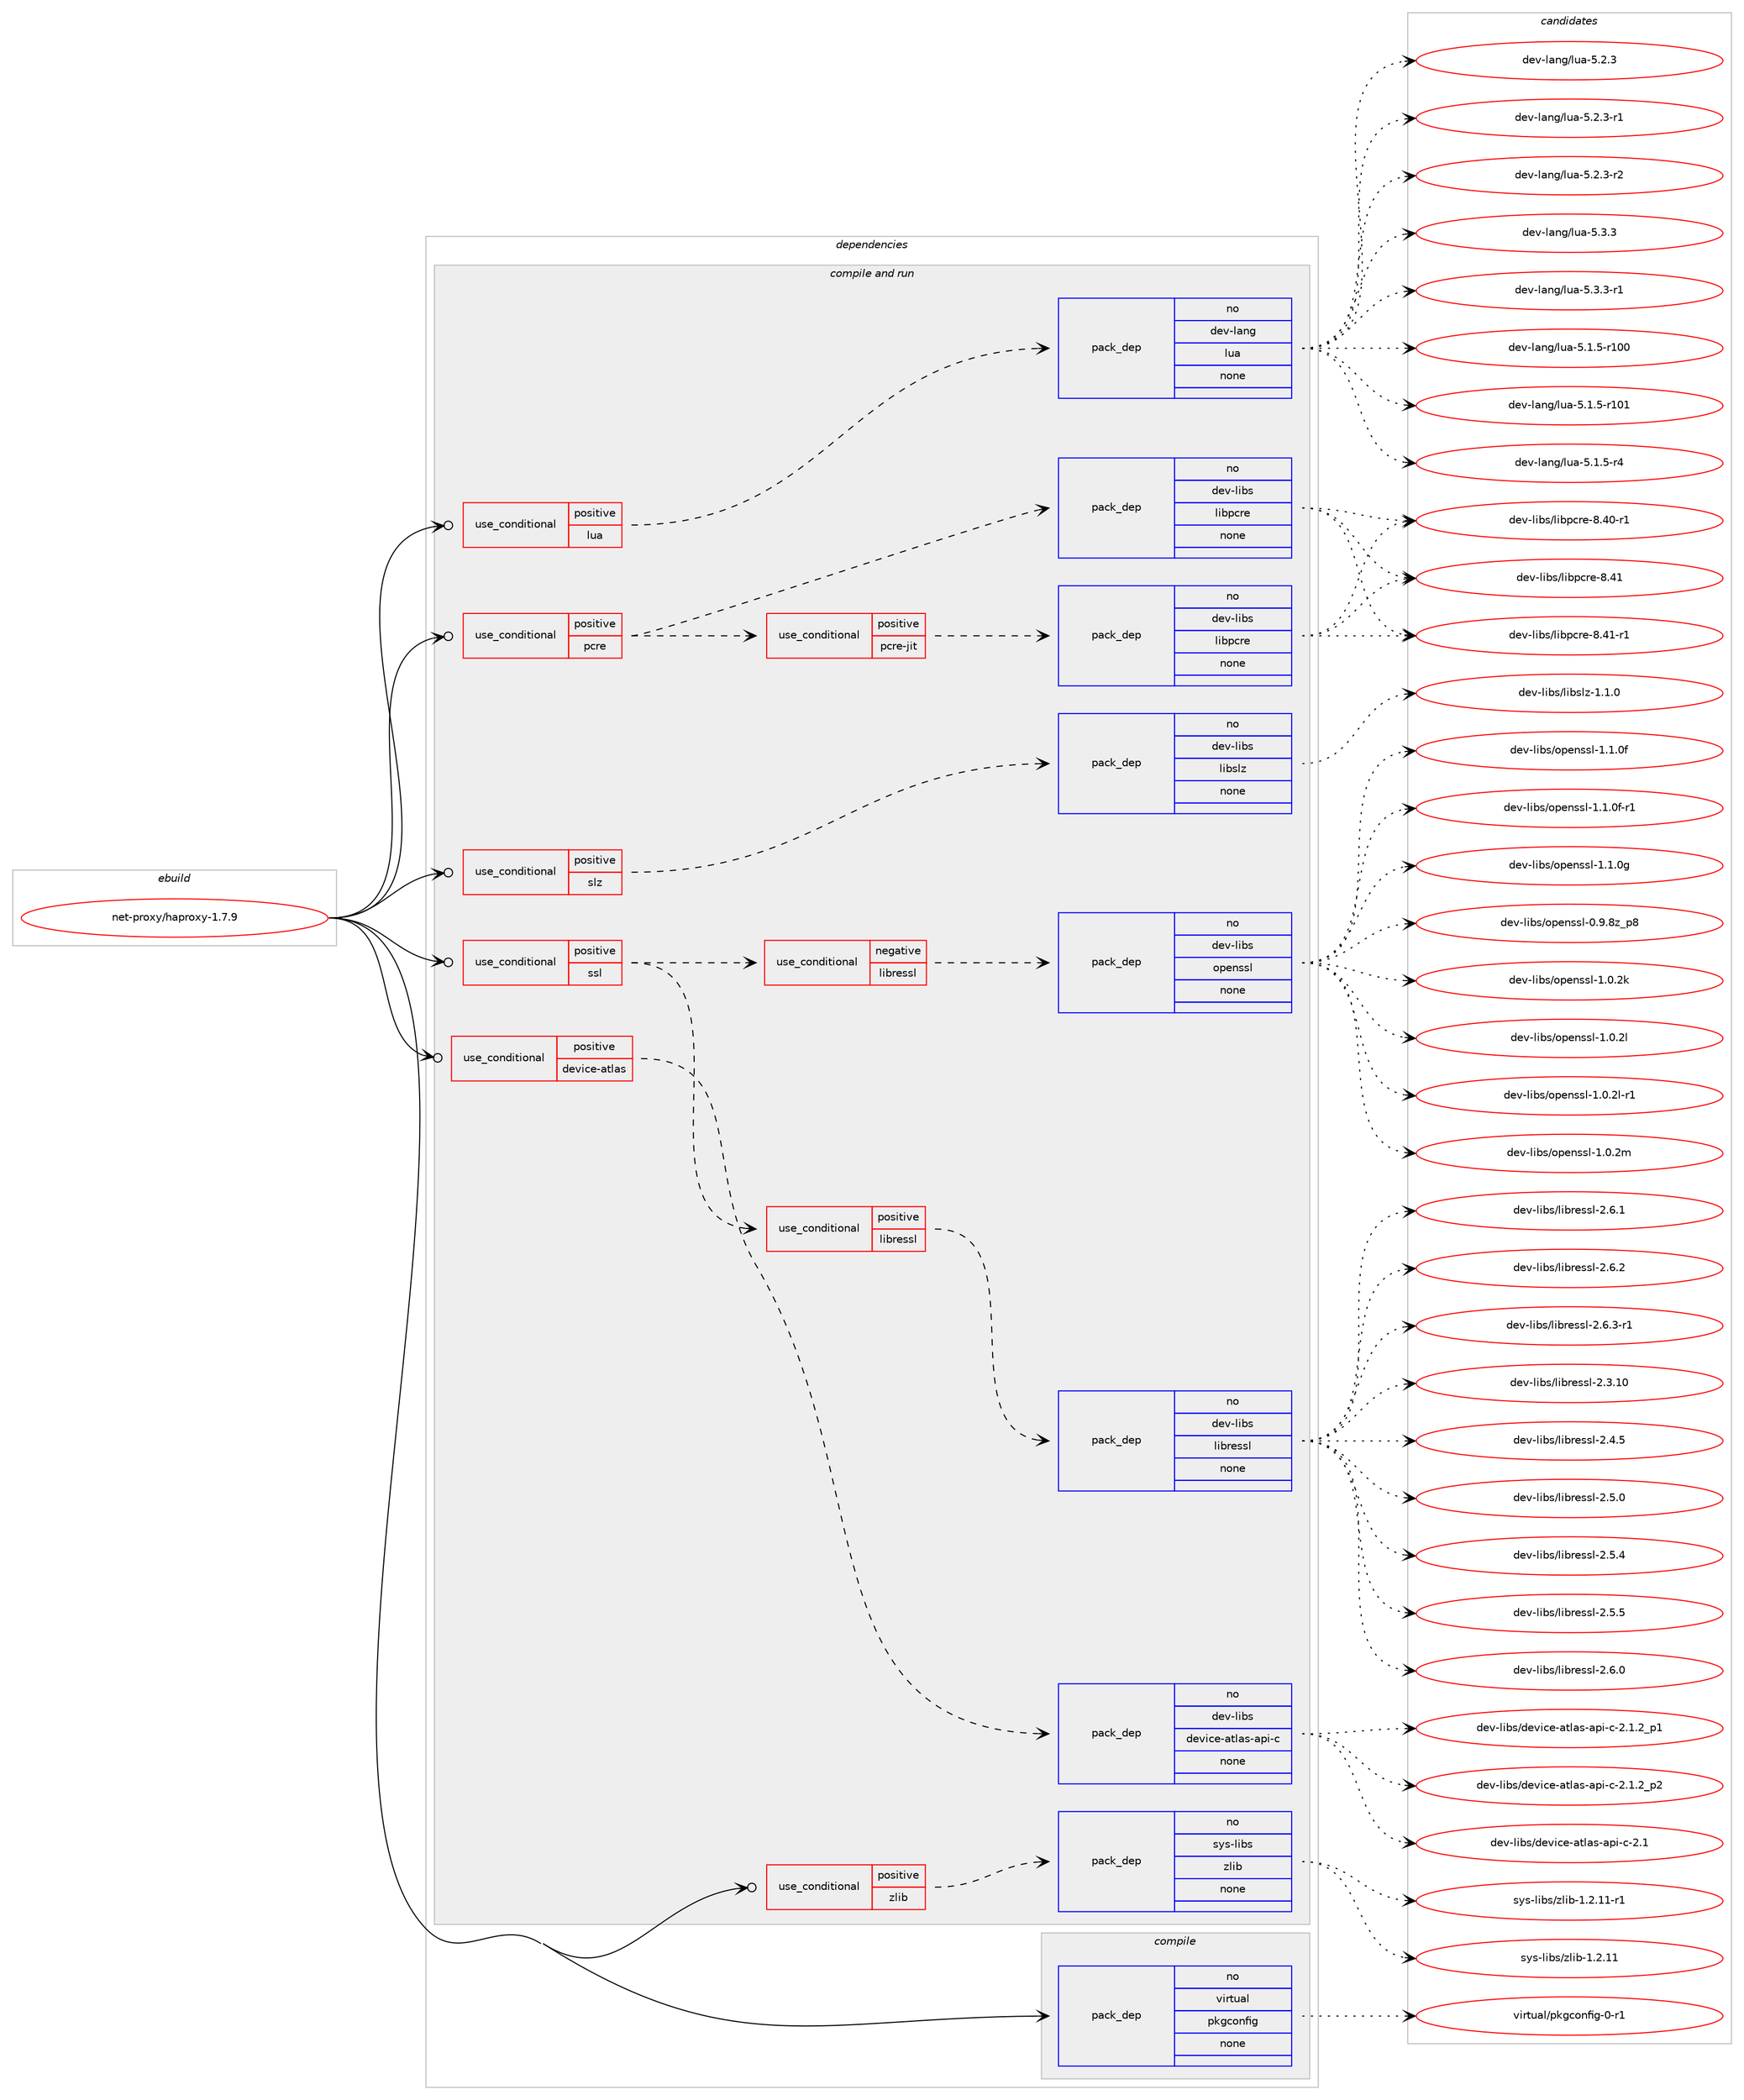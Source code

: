 digraph prolog {

# *************
# Graph options
# *************

newrank=true;
concentrate=true;
compound=true;
graph [rankdir=LR,fontname=Helvetica,fontsize=10,ranksep=1.5];#, ranksep=2.5, nodesep=0.2];
edge  [arrowhead=vee];
node  [fontname=Helvetica,fontsize=10];

# **********
# The ebuild
# **********

subgraph cluster_leftcol {
color=gray;
rank=same;
label=<<i>ebuild</i>>;
id [label="net-proxy/haproxy-1.7.9", color=red, width=4, href="../net-proxy/haproxy-1.7.9.svg"];
}

# ****************
# The dependencies
# ****************

subgraph cluster_midcol {
color=gray;
label=<<i>dependencies</i>>;
subgraph cluster_compile {
fillcolor="#eeeeee";
style=filled;
label=<<i>compile</i>>;
subgraph pack321102 {
dependency436449 [label=<<TABLE BORDER="0" CELLBORDER="1" CELLSPACING="0" CELLPADDING="4" WIDTH="220"><TR><TD ROWSPAN="6" CELLPADDING="30">pack_dep</TD></TR><TR><TD WIDTH="110">no</TD></TR><TR><TD>virtual</TD></TR><TR><TD>pkgconfig</TD></TR><TR><TD>none</TD></TR><TR><TD></TD></TR></TABLE>>, shape=none, color=blue];
}
id:e -> dependency436449:w [weight=20,style="solid",arrowhead="vee"];
}
subgraph cluster_compileandrun {
fillcolor="#eeeeee";
style=filled;
label=<<i>compile and run</i>>;
subgraph cond107807 {
dependency436450 [label=<<TABLE BORDER="0" CELLBORDER="1" CELLSPACING="0" CELLPADDING="4"><TR><TD ROWSPAN="3" CELLPADDING="10">use_conditional</TD></TR><TR><TD>positive</TD></TR><TR><TD>device-atlas</TD></TR></TABLE>>, shape=none, color=red];
subgraph pack321103 {
dependency436451 [label=<<TABLE BORDER="0" CELLBORDER="1" CELLSPACING="0" CELLPADDING="4" WIDTH="220"><TR><TD ROWSPAN="6" CELLPADDING="30">pack_dep</TD></TR><TR><TD WIDTH="110">no</TD></TR><TR><TD>dev-libs</TD></TR><TR><TD>device-atlas-api-c</TD></TR><TR><TD>none</TD></TR><TR><TD></TD></TR></TABLE>>, shape=none, color=blue];
}
dependency436450:e -> dependency436451:w [weight=20,style="dashed",arrowhead="vee"];
}
id:e -> dependency436450:w [weight=20,style="solid",arrowhead="odotvee"];
subgraph cond107808 {
dependency436452 [label=<<TABLE BORDER="0" CELLBORDER="1" CELLSPACING="0" CELLPADDING="4"><TR><TD ROWSPAN="3" CELLPADDING="10">use_conditional</TD></TR><TR><TD>positive</TD></TR><TR><TD>lua</TD></TR></TABLE>>, shape=none, color=red];
subgraph pack321104 {
dependency436453 [label=<<TABLE BORDER="0" CELLBORDER="1" CELLSPACING="0" CELLPADDING="4" WIDTH="220"><TR><TD ROWSPAN="6" CELLPADDING="30">pack_dep</TD></TR><TR><TD WIDTH="110">no</TD></TR><TR><TD>dev-lang</TD></TR><TR><TD>lua</TD></TR><TR><TD>none</TD></TR><TR><TD></TD></TR></TABLE>>, shape=none, color=blue];
}
dependency436452:e -> dependency436453:w [weight=20,style="dashed",arrowhead="vee"];
}
id:e -> dependency436452:w [weight=20,style="solid",arrowhead="odotvee"];
subgraph cond107809 {
dependency436454 [label=<<TABLE BORDER="0" CELLBORDER="1" CELLSPACING="0" CELLPADDING="4"><TR><TD ROWSPAN="3" CELLPADDING="10">use_conditional</TD></TR><TR><TD>positive</TD></TR><TR><TD>pcre</TD></TR></TABLE>>, shape=none, color=red];
subgraph pack321105 {
dependency436455 [label=<<TABLE BORDER="0" CELLBORDER="1" CELLSPACING="0" CELLPADDING="4" WIDTH="220"><TR><TD ROWSPAN="6" CELLPADDING="30">pack_dep</TD></TR><TR><TD WIDTH="110">no</TD></TR><TR><TD>dev-libs</TD></TR><TR><TD>libpcre</TD></TR><TR><TD>none</TD></TR><TR><TD></TD></TR></TABLE>>, shape=none, color=blue];
}
dependency436454:e -> dependency436455:w [weight=20,style="dashed",arrowhead="vee"];
subgraph cond107810 {
dependency436456 [label=<<TABLE BORDER="0" CELLBORDER="1" CELLSPACING="0" CELLPADDING="4"><TR><TD ROWSPAN="3" CELLPADDING="10">use_conditional</TD></TR><TR><TD>positive</TD></TR><TR><TD>pcre-jit</TD></TR></TABLE>>, shape=none, color=red];
subgraph pack321106 {
dependency436457 [label=<<TABLE BORDER="0" CELLBORDER="1" CELLSPACING="0" CELLPADDING="4" WIDTH="220"><TR><TD ROWSPAN="6" CELLPADDING="30">pack_dep</TD></TR><TR><TD WIDTH="110">no</TD></TR><TR><TD>dev-libs</TD></TR><TR><TD>libpcre</TD></TR><TR><TD>none</TD></TR><TR><TD></TD></TR></TABLE>>, shape=none, color=blue];
}
dependency436456:e -> dependency436457:w [weight=20,style="dashed",arrowhead="vee"];
}
dependency436454:e -> dependency436456:w [weight=20,style="dashed",arrowhead="vee"];
}
id:e -> dependency436454:w [weight=20,style="solid",arrowhead="odotvee"];
subgraph cond107811 {
dependency436458 [label=<<TABLE BORDER="0" CELLBORDER="1" CELLSPACING="0" CELLPADDING="4"><TR><TD ROWSPAN="3" CELLPADDING="10">use_conditional</TD></TR><TR><TD>positive</TD></TR><TR><TD>slz</TD></TR></TABLE>>, shape=none, color=red];
subgraph pack321107 {
dependency436459 [label=<<TABLE BORDER="0" CELLBORDER="1" CELLSPACING="0" CELLPADDING="4" WIDTH="220"><TR><TD ROWSPAN="6" CELLPADDING="30">pack_dep</TD></TR><TR><TD WIDTH="110">no</TD></TR><TR><TD>dev-libs</TD></TR><TR><TD>libslz</TD></TR><TR><TD>none</TD></TR><TR><TD></TD></TR></TABLE>>, shape=none, color=blue];
}
dependency436458:e -> dependency436459:w [weight=20,style="dashed",arrowhead="vee"];
}
id:e -> dependency436458:w [weight=20,style="solid",arrowhead="odotvee"];
subgraph cond107812 {
dependency436460 [label=<<TABLE BORDER="0" CELLBORDER="1" CELLSPACING="0" CELLPADDING="4"><TR><TD ROWSPAN="3" CELLPADDING="10">use_conditional</TD></TR><TR><TD>positive</TD></TR><TR><TD>ssl</TD></TR></TABLE>>, shape=none, color=red];
subgraph cond107813 {
dependency436461 [label=<<TABLE BORDER="0" CELLBORDER="1" CELLSPACING="0" CELLPADDING="4"><TR><TD ROWSPAN="3" CELLPADDING="10">use_conditional</TD></TR><TR><TD>negative</TD></TR><TR><TD>libressl</TD></TR></TABLE>>, shape=none, color=red];
subgraph pack321108 {
dependency436462 [label=<<TABLE BORDER="0" CELLBORDER="1" CELLSPACING="0" CELLPADDING="4" WIDTH="220"><TR><TD ROWSPAN="6" CELLPADDING="30">pack_dep</TD></TR><TR><TD WIDTH="110">no</TD></TR><TR><TD>dev-libs</TD></TR><TR><TD>openssl</TD></TR><TR><TD>none</TD></TR><TR><TD></TD></TR></TABLE>>, shape=none, color=blue];
}
dependency436461:e -> dependency436462:w [weight=20,style="dashed",arrowhead="vee"];
}
dependency436460:e -> dependency436461:w [weight=20,style="dashed",arrowhead="vee"];
subgraph cond107814 {
dependency436463 [label=<<TABLE BORDER="0" CELLBORDER="1" CELLSPACING="0" CELLPADDING="4"><TR><TD ROWSPAN="3" CELLPADDING="10">use_conditional</TD></TR><TR><TD>positive</TD></TR><TR><TD>libressl</TD></TR></TABLE>>, shape=none, color=red];
subgraph pack321109 {
dependency436464 [label=<<TABLE BORDER="0" CELLBORDER="1" CELLSPACING="0" CELLPADDING="4" WIDTH="220"><TR><TD ROWSPAN="6" CELLPADDING="30">pack_dep</TD></TR><TR><TD WIDTH="110">no</TD></TR><TR><TD>dev-libs</TD></TR><TR><TD>libressl</TD></TR><TR><TD>none</TD></TR><TR><TD></TD></TR></TABLE>>, shape=none, color=blue];
}
dependency436463:e -> dependency436464:w [weight=20,style="dashed",arrowhead="vee"];
}
dependency436460:e -> dependency436463:w [weight=20,style="dashed",arrowhead="vee"];
}
id:e -> dependency436460:w [weight=20,style="solid",arrowhead="odotvee"];
subgraph cond107815 {
dependency436465 [label=<<TABLE BORDER="0" CELLBORDER="1" CELLSPACING="0" CELLPADDING="4"><TR><TD ROWSPAN="3" CELLPADDING="10">use_conditional</TD></TR><TR><TD>positive</TD></TR><TR><TD>zlib</TD></TR></TABLE>>, shape=none, color=red];
subgraph pack321110 {
dependency436466 [label=<<TABLE BORDER="0" CELLBORDER="1" CELLSPACING="0" CELLPADDING="4" WIDTH="220"><TR><TD ROWSPAN="6" CELLPADDING="30">pack_dep</TD></TR><TR><TD WIDTH="110">no</TD></TR><TR><TD>sys-libs</TD></TR><TR><TD>zlib</TD></TR><TR><TD>none</TD></TR><TR><TD></TD></TR></TABLE>>, shape=none, color=blue];
}
dependency436465:e -> dependency436466:w [weight=20,style="dashed",arrowhead="vee"];
}
id:e -> dependency436465:w [weight=20,style="solid",arrowhead="odotvee"];
}
subgraph cluster_run {
fillcolor="#eeeeee";
style=filled;
label=<<i>run</i>>;
}
}

# **************
# The candidates
# **************

subgraph cluster_choices {
rank=same;
color=gray;
label=<<i>candidates</i>>;

subgraph choice321102 {
color=black;
nodesep=1;
choice11810511411611797108471121071039911111010210510345484511449 [label="virtual/pkgconfig-0-r1", color=red, width=4,href="../virtual/pkgconfig-0-r1.svg"];
dependency436449:e -> choice11810511411611797108471121071039911111010210510345484511449:w [style=dotted,weight="100"];
}
subgraph choice321103 {
color=black;
nodesep=1;
choice100101118451081059811547100101118105991014597116108971154597112105459945504649 [label="dev-libs/device-atlas-api-c-2.1", color=red, width=4,href="../dev-libs/device-atlas-api-c-2.1.svg"];
choice10010111845108105981154710010111810599101459711610897115459711210545994550464946509511249 [label="dev-libs/device-atlas-api-c-2.1.2_p1", color=red, width=4,href="../dev-libs/device-atlas-api-c-2.1.2_p1.svg"];
choice10010111845108105981154710010111810599101459711610897115459711210545994550464946509511250 [label="dev-libs/device-atlas-api-c-2.1.2_p2", color=red, width=4,href="../dev-libs/device-atlas-api-c-2.1.2_p2.svg"];
dependency436451:e -> choice100101118451081059811547100101118105991014597116108971154597112105459945504649:w [style=dotted,weight="100"];
dependency436451:e -> choice10010111845108105981154710010111810599101459711610897115459711210545994550464946509511249:w [style=dotted,weight="100"];
dependency436451:e -> choice10010111845108105981154710010111810599101459711610897115459711210545994550464946509511250:w [style=dotted,weight="100"];
}
subgraph choice321104 {
color=black;
nodesep=1;
choice1001011184510897110103471081179745534649465345114494848 [label="dev-lang/lua-5.1.5-r100", color=red, width=4,href="../dev-lang/lua-5.1.5-r100.svg"];
choice1001011184510897110103471081179745534649465345114494849 [label="dev-lang/lua-5.1.5-r101", color=red, width=4,href="../dev-lang/lua-5.1.5-r101.svg"];
choice100101118451089711010347108117974553464946534511452 [label="dev-lang/lua-5.1.5-r4", color=red, width=4,href="../dev-lang/lua-5.1.5-r4.svg"];
choice10010111845108971101034710811797455346504651 [label="dev-lang/lua-5.2.3", color=red, width=4,href="../dev-lang/lua-5.2.3.svg"];
choice100101118451089711010347108117974553465046514511449 [label="dev-lang/lua-5.2.3-r1", color=red, width=4,href="../dev-lang/lua-5.2.3-r1.svg"];
choice100101118451089711010347108117974553465046514511450 [label="dev-lang/lua-5.2.3-r2", color=red, width=4,href="../dev-lang/lua-5.2.3-r2.svg"];
choice10010111845108971101034710811797455346514651 [label="dev-lang/lua-5.3.3", color=red, width=4,href="../dev-lang/lua-5.3.3.svg"];
choice100101118451089711010347108117974553465146514511449 [label="dev-lang/lua-5.3.3-r1", color=red, width=4,href="../dev-lang/lua-5.3.3-r1.svg"];
dependency436453:e -> choice1001011184510897110103471081179745534649465345114494848:w [style=dotted,weight="100"];
dependency436453:e -> choice1001011184510897110103471081179745534649465345114494849:w [style=dotted,weight="100"];
dependency436453:e -> choice100101118451089711010347108117974553464946534511452:w [style=dotted,weight="100"];
dependency436453:e -> choice10010111845108971101034710811797455346504651:w [style=dotted,weight="100"];
dependency436453:e -> choice100101118451089711010347108117974553465046514511449:w [style=dotted,weight="100"];
dependency436453:e -> choice100101118451089711010347108117974553465046514511450:w [style=dotted,weight="100"];
dependency436453:e -> choice10010111845108971101034710811797455346514651:w [style=dotted,weight="100"];
dependency436453:e -> choice100101118451089711010347108117974553465146514511449:w [style=dotted,weight="100"];
}
subgraph choice321105 {
color=black;
nodesep=1;
choice100101118451081059811547108105981129911410145564652484511449 [label="dev-libs/libpcre-8.40-r1", color=red, width=4,href="../dev-libs/libpcre-8.40-r1.svg"];
choice10010111845108105981154710810598112991141014556465249 [label="dev-libs/libpcre-8.41", color=red, width=4,href="../dev-libs/libpcre-8.41.svg"];
choice100101118451081059811547108105981129911410145564652494511449 [label="dev-libs/libpcre-8.41-r1", color=red, width=4,href="../dev-libs/libpcre-8.41-r1.svg"];
dependency436455:e -> choice100101118451081059811547108105981129911410145564652484511449:w [style=dotted,weight="100"];
dependency436455:e -> choice10010111845108105981154710810598112991141014556465249:w [style=dotted,weight="100"];
dependency436455:e -> choice100101118451081059811547108105981129911410145564652494511449:w [style=dotted,weight="100"];
}
subgraph choice321106 {
color=black;
nodesep=1;
choice100101118451081059811547108105981129911410145564652484511449 [label="dev-libs/libpcre-8.40-r1", color=red, width=4,href="../dev-libs/libpcre-8.40-r1.svg"];
choice10010111845108105981154710810598112991141014556465249 [label="dev-libs/libpcre-8.41", color=red, width=4,href="../dev-libs/libpcre-8.41.svg"];
choice100101118451081059811547108105981129911410145564652494511449 [label="dev-libs/libpcre-8.41-r1", color=red, width=4,href="../dev-libs/libpcre-8.41-r1.svg"];
dependency436457:e -> choice100101118451081059811547108105981129911410145564652484511449:w [style=dotted,weight="100"];
dependency436457:e -> choice10010111845108105981154710810598112991141014556465249:w [style=dotted,weight="100"];
dependency436457:e -> choice100101118451081059811547108105981129911410145564652494511449:w [style=dotted,weight="100"];
}
subgraph choice321107 {
color=black;
nodesep=1;
choice10010111845108105981154710810598115108122454946494648 [label="dev-libs/libslz-1.1.0", color=red, width=4,href="../dev-libs/libslz-1.1.0.svg"];
dependency436459:e -> choice10010111845108105981154710810598115108122454946494648:w [style=dotted,weight="100"];
}
subgraph choice321108 {
color=black;
nodesep=1;
choice1001011184510810598115471111121011101151151084548465746561229511256 [label="dev-libs/openssl-0.9.8z_p8", color=red, width=4,href="../dev-libs/openssl-0.9.8z_p8.svg"];
choice100101118451081059811547111112101110115115108454946484650107 [label="dev-libs/openssl-1.0.2k", color=red, width=4,href="../dev-libs/openssl-1.0.2k.svg"];
choice100101118451081059811547111112101110115115108454946484650108 [label="dev-libs/openssl-1.0.2l", color=red, width=4,href="../dev-libs/openssl-1.0.2l.svg"];
choice1001011184510810598115471111121011101151151084549464846501084511449 [label="dev-libs/openssl-1.0.2l-r1", color=red, width=4,href="../dev-libs/openssl-1.0.2l-r1.svg"];
choice100101118451081059811547111112101110115115108454946484650109 [label="dev-libs/openssl-1.0.2m", color=red, width=4,href="../dev-libs/openssl-1.0.2m.svg"];
choice100101118451081059811547111112101110115115108454946494648102 [label="dev-libs/openssl-1.1.0f", color=red, width=4,href="../dev-libs/openssl-1.1.0f.svg"];
choice1001011184510810598115471111121011101151151084549464946481024511449 [label="dev-libs/openssl-1.1.0f-r1", color=red, width=4,href="../dev-libs/openssl-1.1.0f-r1.svg"];
choice100101118451081059811547111112101110115115108454946494648103 [label="dev-libs/openssl-1.1.0g", color=red, width=4,href="../dev-libs/openssl-1.1.0g.svg"];
dependency436462:e -> choice1001011184510810598115471111121011101151151084548465746561229511256:w [style=dotted,weight="100"];
dependency436462:e -> choice100101118451081059811547111112101110115115108454946484650107:w [style=dotted,weight="100"];
dependency436462:e -> choice100101118451081059811547111112101110115115108454946484650108:w [style=dotted,weight="100"];
dependency436462:e -> choice1001011184510810598115471111121011101151151084549464846501084511449:w [style=dotted,weight="100"];
dependency436462:e -> choice100101118451081059811547111112101110115115108454946484650109:w [style=dotted,weight="100"];
dependency436462:e -> choice100101118451081059811547111112101110115115108454946494648102:w [style=dotted,weight="100"];
dependency436462:e -> choice1001011184510810598115471111121011101151151084549464946481024511449:w [style=dotted,weight="100"];
dependency436462:e -> choice100101118451081059811547111112101110115115108454946494648103:w [style=dotted,weight="100"];
}
subgraph choice321109 {
color=black;
nodesep=1;
choice1001011184510810598115471081059811410111511510845504651464948 [label="dev-libs/libressl-2.3.10", color=red, width=4,href="../dev-libs/libressl-2.3.10.svg"];
choice10010111845108105981154710810598114101115115108455046524653 [label="dev-libs/libressl-2.4.5", color=red, width=4,href="../dev-libs/libressl-2.4.5.svg"];
choice10010111845108105981154710810598114101115115108455046534648 [label="dev-libs/libressl-2.5.0", color=red, width=4,href="../dev-libs/libressl-2.5.0.svg"];
choice10010111845108105981154710810598114101115115108455046534652 [label="dev-libs/libressl-2.5.4", color=red, width=4,href="../dev-libs/libressl-2.5.4.svg"];
choice10010111845108105981154710810598114101115115108455046534653 [label="dev-libs/libressl-2.5.5", color=red, width=4,href="../dev-libs/libressl-2.5.5.svg"];
choice10010111845108105981154710810598114101115115108455046544648 [label="dev-libs/libressl-2.6.0", color=red, width=4,href="../dev-libs/libressl-2.6.0.svg"];
choice10010111845108105981154710810598114101115115108455046544649 [label="dev-libs/libressl-2.6.1", color=red, width=4,href="../dev-libs/libressl-2.6.1.svg"];
choice10010111845108105981154710810598114101115115108455046544650 [label="dev-libs/libressl-2.6.2", color=red, width=4,href="../dev-libs/libressl-2.6.2.svg"];
choice100101118451081059811547108105981141011151151084550465446514511449 [label="dev-libs/libressl-2.6.3-r1", color=red, width=4,href="../dev-libs/libressl-2.6.3-r1.svg"];
dependency436464:e -> choice1001011184510810598115471081059811410111511510845504651464948:w [style=dotted,weight="100"];
dependency436464:e -> choice10010111845108105981154710810598114101115115108455046524653:w [style=dotted,weight="100"];
dependency436464:e -> choice10010111845108105981154710810598114101115115108455046534648:w [style=dotted,weight="100"];
dependency436464:e -> choice10010111845108105981154710810598114101115115108455046534652:w [style=dotted,weight="100"];
dependency436464:e -> choice10010111845108105981154710810598114101115115108455046534653:w [style=dotted,weight="100"];
dependency436464:e -> choice10010111845108105981154710810598114101115115108455046544648:w [style=dotted,weight="100"];
dependency436464:e -> choice10010111845108105981154710810598114101115115108455046544649:w [style=dotted,weight="100"];
dependency436464:e -> choice10010111845108105981154710810598114101115115108455046544650:w [style=dotted,weight="100"];
dependency436464:e -> choice100101118451081059811547108105981141011151151084550465446514511449:w [style=dotted,weight="100"];
}
subgraph choice321110 {
color=black;
nodesep=1;
choice1151211154510810598115471221081059845494650464949 [label="sys-libs/zlib-1.2.11", color=red, width=4,href="../sys-libs/zlib-1.2.11.svg"];
choice11512111545108105981154712210810598454946504649494511449 [label="sys-libs/zlib-1.2.11-r1", color=red, width=4,href="../sys-libs/zlib-1.2.11-r1.svg"];
dependency436466:e -> choice1151211154510810598115471221081059845494650464949:w [style=dotted,weight="100"];
dependency436466:e -> choice11512111545108105981154712210810598454946504649494511449:w [style=dotted,weight="100"];
}
}

}
